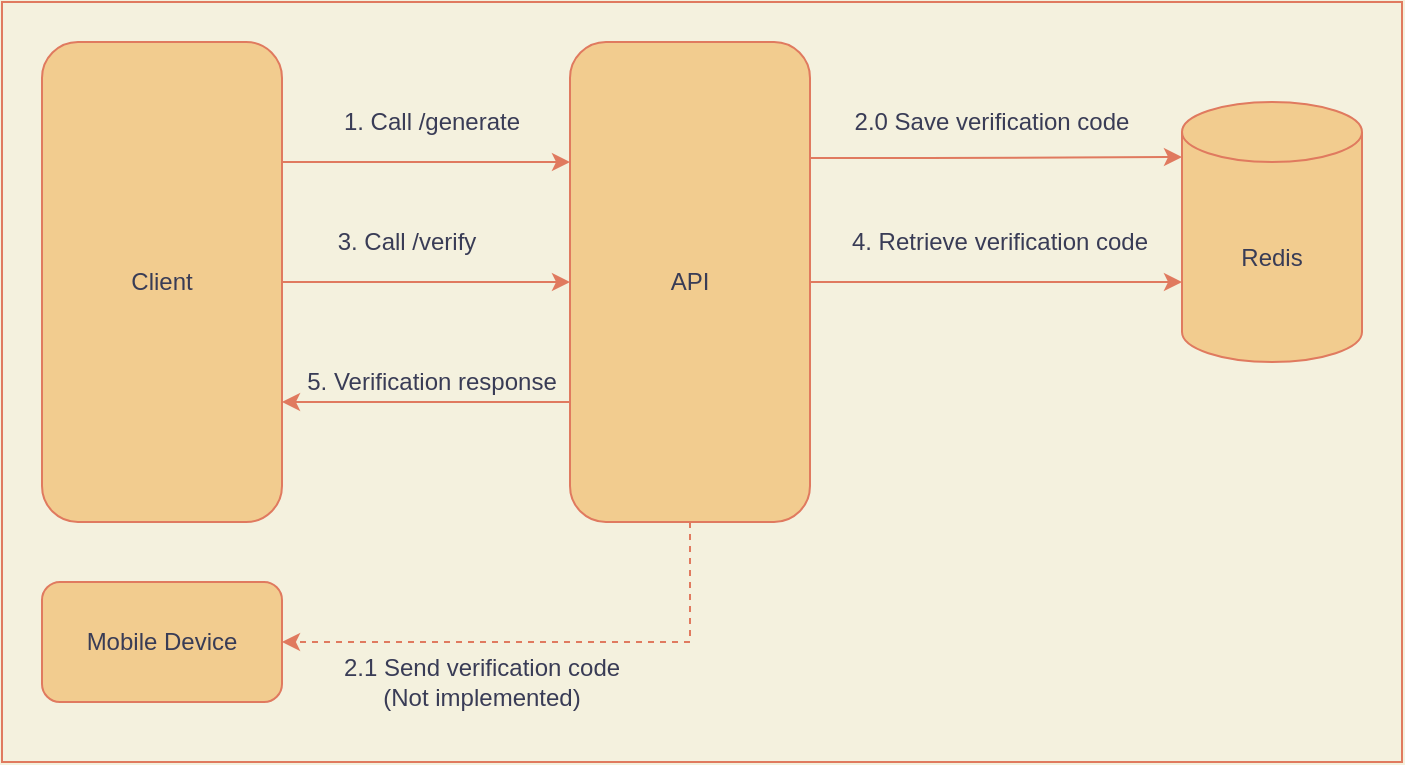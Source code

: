 <mxfile version="14.7.1" type="embed">
    <diagram id="lFk3w9SuYQO0u1YzdTo3" name="Page-1">
        <mxGraphModel dx="1058" dy="635" grid="1" gridSize="10" guides="1" tooltips="1" connect="1" arrows="1" fold="1" page="1" pageScale="1" pageWidth="827" pageHeight="1169" background="#F4F1DE" math="0" shadow="0">
            <root>
                <mxCell id="0"/>
                <mxCell id="1" parent="0"/>
                <mxCell id="19" value="" style="rounded=0;whiteSpace=wrap;html=1;sketch=0;fontColor=#393C56;strokeColor=#E07A5F;fillColor=none;" vertex="1" parent="1">
                    <mxGeometry x="70" y="80" width="700" height="380" as="geometry"/>
                </mxCell>
                <mxCell id="4" style="edgeStyle=orthogonalEdgeStyle;rounded=0;orthogonalLoop=1;jettySize=auto;html=1;entryX=0;entryY=0.25;entryDx=0;entryDy=0;labelBackgroundColor=#F4F1DE;strokeColor=#E07A5F;fontColor=#393C56;" edge="1" parent="1" target="3">
                    <mxGeometry relative="1" as="geometry">
                        <mxPoint x="210" y="160" as="sourcePoint"/>
                        <Array as="points">
                            <mxPoint x="250" y="160"/>
                            <mxPoint x="250" y="160"/>
                        </Array>
                    </mxGeometry>
                </mxCell>
                <mxCell id="12" style="edgeStyle=orthogonalEdgeStyle;rounded=0;orthogonalLoop=1;jettySize=auto;html=1;entryX=0;entryY=0.5;entryDx=0;entryDy=0;labelBackgroundColor=#F4F1DE;strokeColor=#E07A5F;fontColor=#393C56;" edge="1" parent="1" source="2" target="3">
                    <mxGeometry relative="1" as="geometry">
                        <Array as="points"/>
                    </mxGeometry>
                </mxCell>
                <mxCell id="2" value="Client" style="rounded=1;whiteSpace=wrap;html=1;fillColor=#F2CC8F;strokeColor=#E07A5F;fontColor=#393C56;" vertex="1" parent="1">
                    <mxGeometry x="90" y="100" width="120" height="240" as="geometry"/>
                </mxCell>
                <mxCell id="7" style="edgeStyle=orthogonalEdgeStyle;rounded=0;orthogonalLoop=1;jettySize=auto;html=1;entryX=0;entryY=0;entryDx=0;entryDy=27.5;entryPerimeter=0;exitX=1;exitY=0.25;exitDx=0;exitDy=0;labelBackgroundColor=#F4F1DE;strokeColor=#E07A5F;fontColor=#393C56;" edge="1" parent="1" source="3" target="6">
                    <mxGeometry relative="1" as="geometry">
                        <Array as="points">
                            <mxPoint x="474" y="158"/>
                            <mxPoint x="532" y="158"/>
                        </Array>
                    </mxGeometry>
                </mxCell>
                <mxCell id="9" style="edgeStyle=orthogonalEdgeStyle;rounded=0;orthogonalLoop=1;jettySize=auto;html=1;entryX=1;entryY=0.5;entryDx=0;entryDy=0;dashed=1;labelBackgroundColor=#F4F1DE;strokeColor=#E07A5F;fontColor=#393C56;" edge="1" parent="1" source="3" target="8">
                    <mxGeometry relative="1" as="geometry">
                        <Array as="points">
                            <mxPoint x="414" y="400"/>
                        </Array>
                    </mxGeometry>
                </mxCell>
                <mxCell id="15" style="edgeStyle=orthogonalEdgeStyle;rounded=0;orthogonalLoop=1;jettySize=auto;html=1;entryX=0;entryY=0;entryDx=0;entryDy=90;entryPerimeter=0;labelBackgroundColor=#F4F1DE;strokeColor=#E07A5F;fontColor=#393C56;" edge="1" parent="1" source="3" target="6">
                    <mxGeometry relative="1" as="geometry">
                        <Array as="points"/>
                    </mxGeometry>
                </mxCell>
                <mxCell id="18" style="edgeStyle=orthogonalEdgeStyle;rounded=0;orthogonalLoop=1;jettySize=auto;html=1;exitX=0;exitY=0.75;exitDx=0;exitDy=0;entryX=1;entryY=0.75;entryDx=0;entryDy=0;labelBackgroundColor=#F4F1DE;strokeColor=#E07A5F;fontColor=#393C56;" edge="1" parent="1" source="3" target="2">
                    <mxGeometry relative="1" as="geometry"/>
                </mxCell>
                <mxCell id="3" value="API" style="rounded=1;whiteSpace=wrap;html=1;fillColor=#F2CC8F;strokeColor=#E07A5F;fontColor=#393C56;" vertex="1" parent="1">
                    <mxGeometry x="354" y="100" width="120" height="240" as="geometry"/>
                </mxCell>
                <mxCell id="5" value="1. Call /generate" style="text;html=1;strokeColor=none;fillColor=none;align=center;verticalAlign=middle;whiteSpace=wrap;rounded=0;fontColor=#393C56;" vertex="1" parent="1">
                    <mxGeometry x="230" y="130" width="110" height="20" as="geometry"/>
                </mxCell>
                <mxCell id="6" value="Redis" style="shape=cylinder3;whiteSpace=wrap;html=1;boundedLbl=1;backgroundOutline=1;size=15;fillColor=#F2CC8F;strokeColor=#E07A5F;fontColor=#393C56;" vertex="1" parent="1">
                    <mxGeometry x="660" y="130" width="90" height="130" as="geometry"/>
                </mxCell>
                <mxCell id="8" value="Mobile Device" style="rounded=1;whiteSpace=wrap;html=1;fillColor=#F2CC8F;strokeColor=#E07A5F;fontColor=#393C56;" vertex="1" parent="1">
                    <mxGeometry x="90" y="370" width="120" height="60" as="geometry"/>
                </mxCell>
                <mxCell id="10" value="2.1 Send verification code&lt;br&gt;(Not implemented)" style="text;html=1;strokeColor=none;fillColor=none;align=center;verticalAlign=middle;whiteSpace=wrap;rounded=0;fontColor=#393C56;" vertex="1" parent="1">
                    <mxGeometry x="230" y="410" width="160" height="20" as="geometry"/>
                </mxCell>
                <mxCell id="11" value="2.0 Save verification code" style="text;html=1;strokeColor=none;fillColor=none;align=center;verticalAlign=middle;whiteSpace=wrap;rounded=0;fontColor=#393C56;" vertex="1" parent="1">
                    <mxGeometry x="490" y="130" width="150" height="20" as="geometry"/>
                </mxCell>
                <mxCell id="13" value="3. Call /verify" style="text;html=1;strokeColor=none;fillColor=none;align=center;verticalAlign=middle;whiteSpace=wrap;rounded=0;fontColor=#393C56;" vertex="1" parent="1">
                    <mxGeometry x="230" y="190" width="85" height="20" as="geometry"/>
                </mxCell>
                <mxCell id="16" value="4. Retrieve verification code" style="text;html=1;strokeColor=none;fillColor=none;align=center;verticalAlign=middle;whiteSpace=wrap;rounded=0;fontColor=#393C56;" vertex="1" parent="1">
                    <mxGeometry x="484" y="190" width="170" height="20" as="geometry"/>
                </mxCell>
                <mxCell id="17" value="5. Verification response" style="text;html=1;strokeColor=none;fillColor=none;align=center;verticalAlign=middle;whiteSpace=wrap;rounded=0;fontColor=#393C56;" vertex="1" parent="1">
                    <mxGeometry x="220" y="260" width="130" height="20" as="geometry"/>
                </mxCell>
            </root>
        </mxGraphModel>
    </diagram>
</mxfile>
